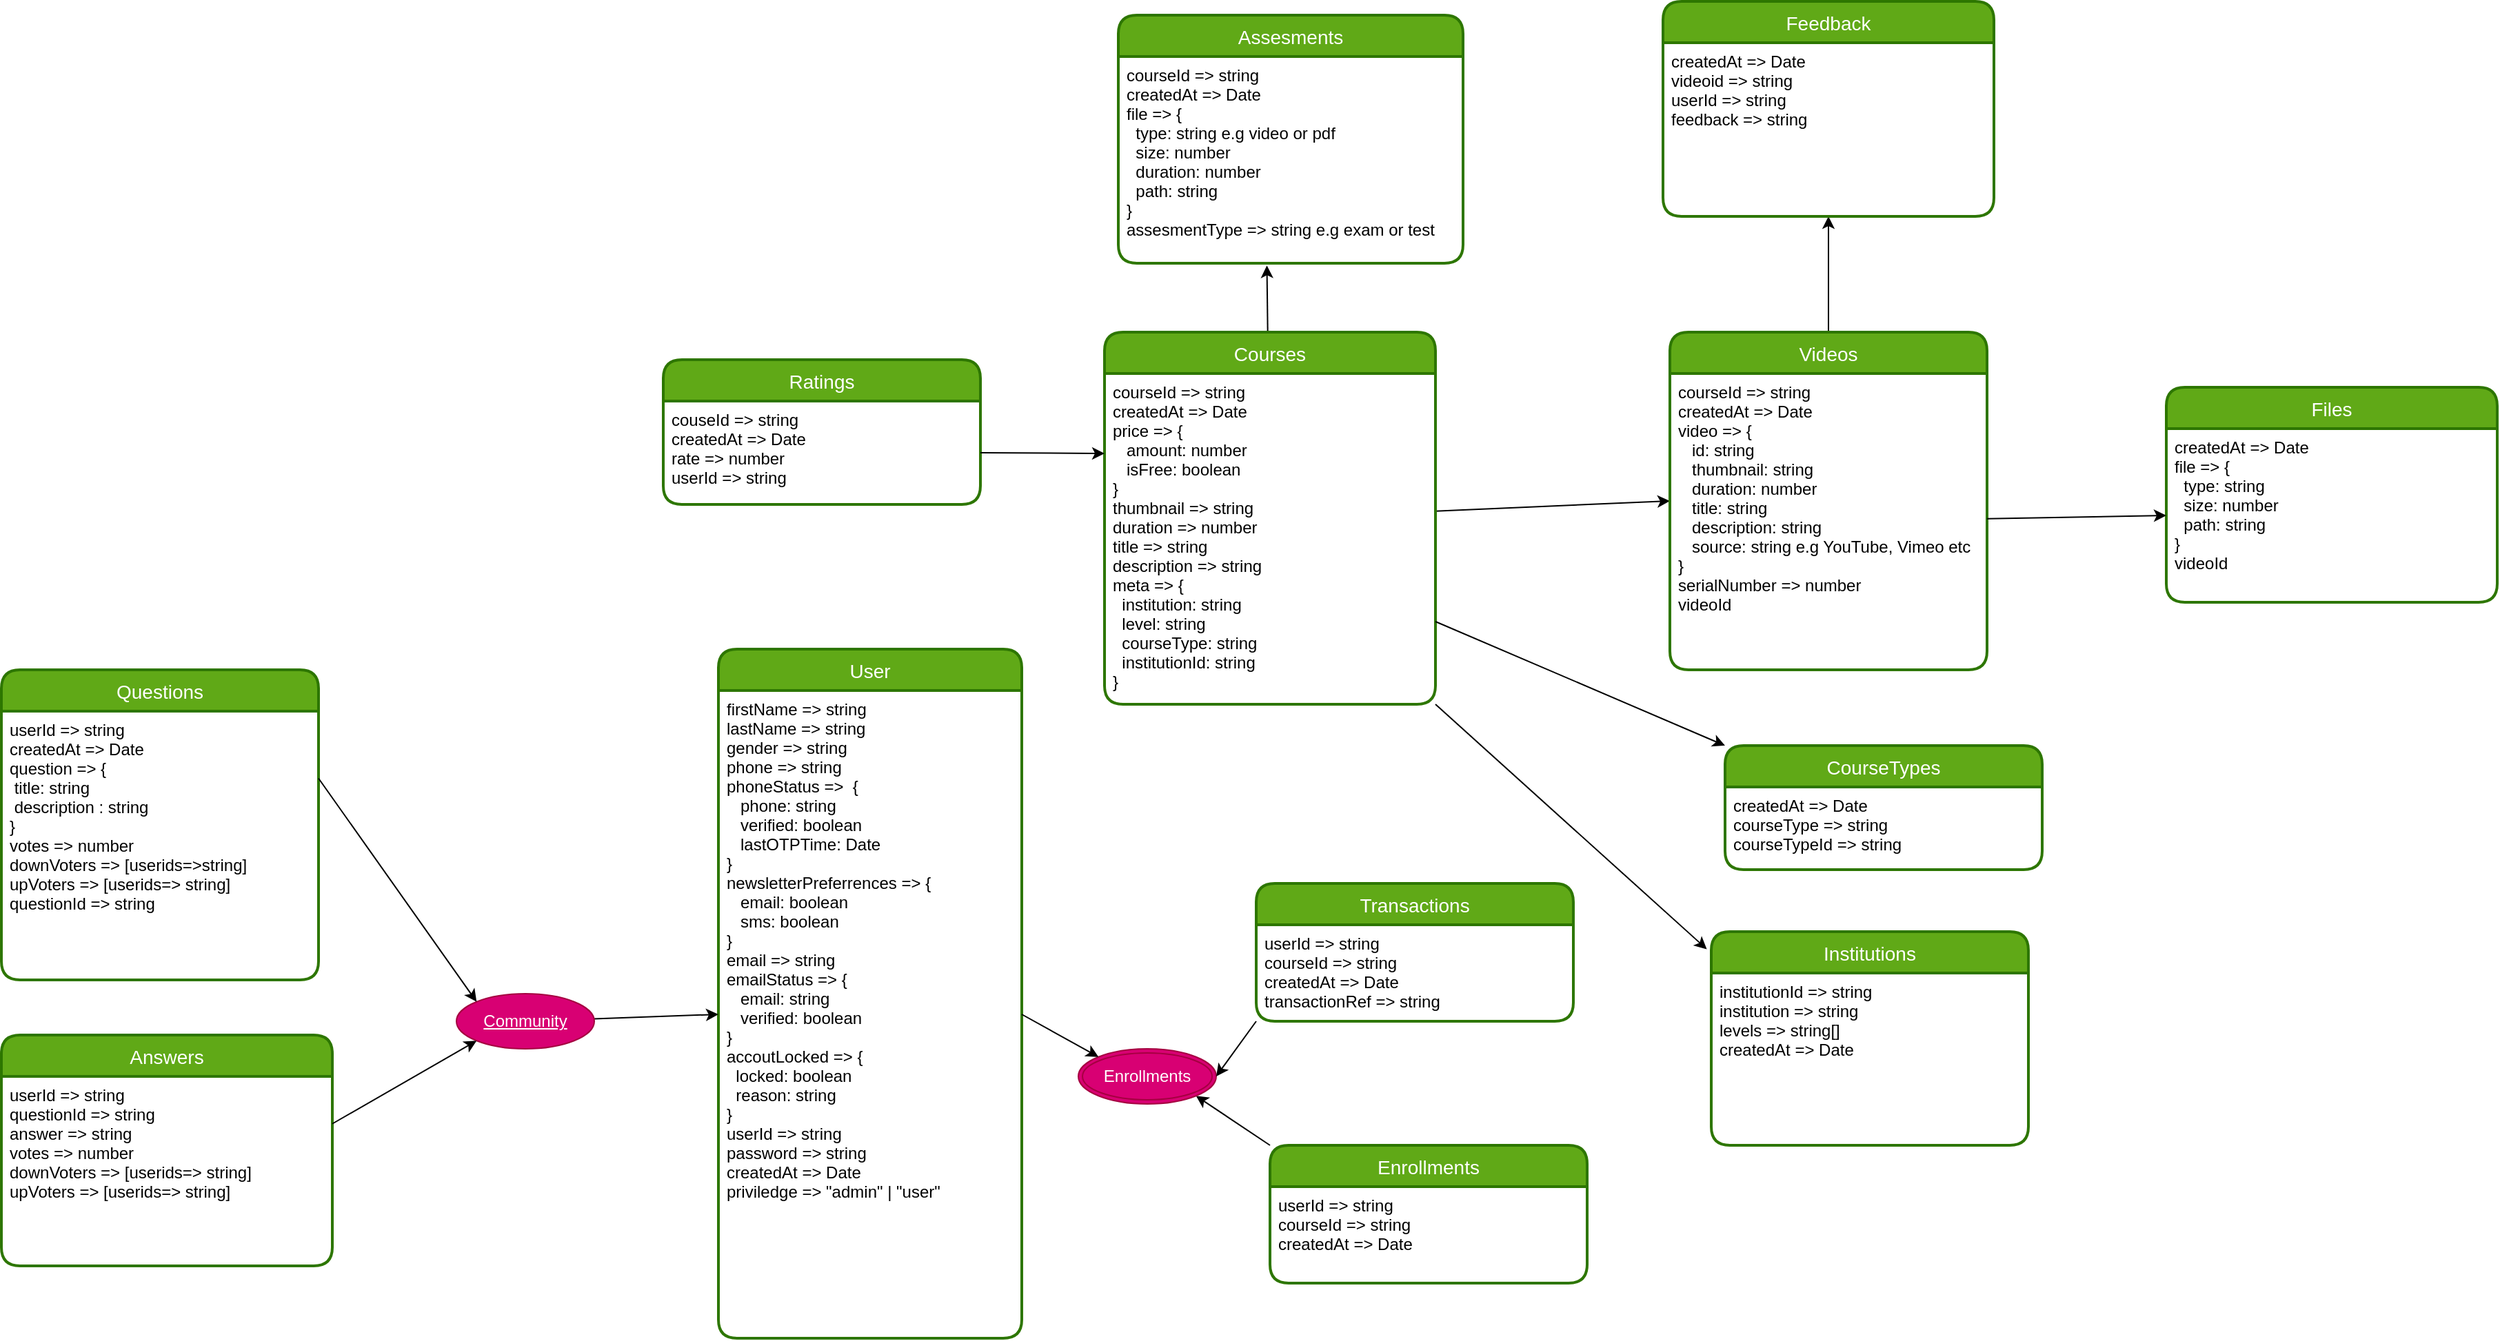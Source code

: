 <mxfile>
    <diagram id="ONW7mOi5Zd2H1ySlcCGi" name="Page-1">
        <mxGraphModel dx="846" dy="1729" grid="1" gridSize="10" guides="1" tooltips="1" connect="1" arrows="1" fold="1" page="1" pageScale="1" pageWidth="827" pageHeight="1169" math="0" shadow="0">
            <root>
                <mxCell id="0"/>
                <mxCell id="1" parent="0"/>
                <mxCell id="8" value="User" style="swimlane;childLayout=stackLayout;horizontal=1;startSize=30;horizontalStack=0;rounded=1;fontSize=14;fontStyle=0;strokeWidth=2;resizeParent=0;resizeLast=1;shadow=0;dashed=0;align=center;fillColor=#60a917;fontColor=#ffffff;strokeColor=#2D7600;" vertex="1" parent="1">
                    <mxGeometry x="880" y="380" width="220" height="500" as="geometry"/>
                </mxCell>
                <mxCell id="9" value="firstName =&gt; string&#10;lastName =&gt; string&#10;gender =&gt; string&#10;phone =&gt; string&#10;phoneStatus =&gt;  {&#10;   phone: string&#10;   verified: boolean&#10;   lastOTPTime: Date&#10;}&#10;newsletterPreferrences =&gt; {&#10;   email: boolean&#10;   sms: boolean&#10;}&#10;email =&gt; string&#10;emailStatus =&gt; {&#10;   email: string&#10;   verified: boolean&#10;}&#10;accoutLocked =&gt; {&#10;  locked: boolean&#10;  reason: string&#10;}&#10;userId =&gt; string&#10;password =&gt; string&#10;createdAt =&gt; Date&#10;priviledge =&gt; &quot;admin&quot; | &quot;user&quot;&#10;&#10;&#10;" style="align=left;strokeColor=none;fillColor=none;spacingLeft=4;fontSize=12;verticalAlign=top;resizable=0;rotatable=0;part=1;" vertex="1" parent="8">
                    <mxGeometry y="30" width="220" height="470" as="geometry"/>
                </mxCell>
                <mxCell id="45" style="html=1;entryX=0;entryY=0.5;entryDx=0;entryDy=0;" edge="1" parent="1" source="29" target="43">
                    <mxGeometry relative="1" as="geometry"/>
                </mxCell>
                <mxCell id="74" style="edgeStyle=none;html=1;entryX=0.431;entryY=1.011;entryDx=0;entryDy=0;entryPerimeter=0;" edge="1" parent="1" source="29" target="48">
                    <mxGeometry relative="1" as="geometry"/>
                </mxCell>
                <mxCell id="29" value="Courses" style="swimlane;childLayout=stackLayout;horizontal=1;startSize=30;horizontalStack=0;rounded=1;fontSize=14;fontStyle=0;strokeWidth=2;resizeParent=0;resizeLast=1;shadow=0;dashed=0;align=center;fillColor=#60a917;fontColor=#ffffff;strokeColor=#2D7600;" vertex="1" parent="1">
                    <mxGeometry x="1160" y="150" width="240" height="270" as="geometry">
                        <mxRectangle x="550" width="170" height="30" as="alternateBounds"/>
                    </mxGeometry>
                </mxCell>
                <mxCell id="30" value="courseId =&gt; string&#10;createdAt =&gt; Date&#10;price =&gt; {&#10;   amount: number&#10;   isFree: boolean&#10;}&#10;thumbnail =&gt; string&#10;duration =&gt; number&#10;title =&gt; string&#10;description =&gt; string&#10;meta =&gt; {&#10;  institution: string&#10;  level: string&#10;  courseType: string&#10;  institutionId: string&#10;}" style="align=left;strokeColor=none;fillColor=none;spacingLeft=4;fontSize=12;verticalAlign=top;resizable=0;rotatable=0;part=1;" vertex="1" parent="29">
                    <mxGeometry y="30" width="240" height="240" as="geometry"/>
                </mxCell>
                <mxCell id="34" value="Ratings" style="swimlane;childLayout=stackLayout;horizontal=1;startSize=30;horizontalStack=0;rounded=1;fontSize=14;fontStyle=0;strokeWidth=2;resizeParent=0;resizeLast=1;shadow=0;dashed=0;align=center;fillColor=#60a917;fontColor=#ffffff;strokeColor=#2D7600;" vertex="1" parent="1">
                    <mxGeometry x="840" y="170" width="230" height="105" as="geometry">
                        <mxRectangle x="550" width="170" height="30" as="alternateBounds"/>
                    </mxGeometry>
                </mxCell>
                <mxCell id="35" value="couseId =&gt; string&#10;createdAt =&gt; Date&#10;rate =&gt; number&#10;userId =&gt; string" style="align=left;strokeColor=none;fillColor=none;spacingLeft=4;fontSize=12;verticalAlign=top;resizable=0;rotatable=0;part=1;" vertex="1" parent="34">
                    <mxGeometry y="30" width="230" height="75" as="geometry"/>
                </mxCell>
                <mxCell id="42" style="edgeStyle=none;html=1;exitX=1;exitY=0.5;exitDx=0;exitDy=0;" edge="1" parent="1" source="35">
                    <mxGeometry relative="1" as="geometry">
                        <mxPoint x="1160" y="238" as="targetPoint"/>
                    </mxGeometry>
                </mxCell>
                <mxCell id="58" style="edgeStyle=none;html=1;entryX=0.5;entryY=1;entryDx=0;entryDy=0;" edge="1" parent="1" source="43" target="55">
                    <mxGeometry relative="1" as="geometry"/>
                </mxCell>
                <mxCell id="43" value="Videos" style="swimlane;childLayout=stackLayout;horizontal=1;startSize=30;horizontalStack=0;rounded=1;fontSize=14;fontStyle=0;strokeWidth=2;resizeParent=0;resizeLast=1;shadow=0;dashed=0;align=center;fillColor=#60a917;fontColor=#ffffff;strokeColor=#2D7600;" vertex="1" parent="1">
                    <mxGeometry x="1570" y="150" width="230" height="245" as="geometry">
                        <mxRectangle x="550" width="170" height="30" as="alternateBounds"/>
                    </mxGeometry>
                </mxCell>
                <mxCell id="44" value="courseId =&gt; string&#10;createdAt =&gt; Date&#10;video =&gt; {&#10;   id: string&#10;   thumbnail: string&#10;   duration: number&#10;   title: string&#10;   description: string&#10;   source: string e.g YouTube, Vimeo etc&#10;}&#10;serialNumber =&gt; number&#10;videoId" style="align=left;strokeColor=none;fillColor=none;spacingLeft=4;fontSize=12;verticalAlign=top;resizable=0;rotatable=0;part=1;" vertex="1" parent="43">
                    <mxGeometry y="30" width="230" height="215" as="geometry"/>
                </mxCell>
                <mxCell id="47" value="Assesments" style="swimlane;childLayout=stackLayout;horizontal=1;startSize=30;horizontalStack=0;rounded=1;fontSize=14;fontStyle=0;strokeWidth=2;resizeParent=0;resizeLast=1;shadow=0;dashed=0;align=center;fillColor=#60a917;fontColor=#ffffff;strokeColor=#2D7600;" vertex="1" parent="1">
                    <mxGeometry x="1170" y="-80" width="250" height="180" as="geometry">
                        <mxRectangle x="550" width="170" height="30" as="alternateBounds"/>
                    </mxGeometry>
                </mxCell>
                <mxCell id="48" value="courseId =&gt; string&#10;createdAt =&gt; Date&#10;file =&gt; {&#10;  type: string e.g video or pdf&#10;  size: number&#10;  duration: number&#10;  path: string&#10;}&#10;assesmentType =&gt; string e.g exam or test&#10;&#10;" style="align=left;strokeColor=none;fillColor=none;spacingLeft=4;fontSize=12;verticalAlign=top;resizable=0;rotatable=0;part=1;" vertex="1" parent="47">
                    <mxGeometry y="30" width="250" height="150" as="geometry"/>
                </mxCell>
                <mxCell id="51" value="Files" style="swimlane;childLayout=stackLayout;horizontal=1;startSize=30;horizontalStack=0;rounded=1;fontSize=14;fontStyle=0;strokeWidth=2;resizeParent=0;resizeLast=1;shadow=0;dashed=0;align=center;fillColor=#60a917;fontColor=#ffffff;strokeColor=#2D7600;" vertex="1" parent="1">
                    <mxGeometry x="1930" y="190" width="240" height="156" as="geometry">
                        <mxRectangle x="550" width="170" height="30" as="alternateBounds"/>
                    </mxGeometry>
                </mxCell>
                <mxCell id="52" value="createdAt =&gt; Date&#10;file =&gt; {&#10;  type: string &#10;  size: number&#10;  path: string&#10;}&#10;videoId&#10;" style="align=left;strokeColor=none;fillColor=none;spacingLeft=4;fontSize=12;verticalAlign=top;resizable=0;rotatable=0;part=1;" vertex="1" parent="51">
                    <mxGeometry y="30" width="240" height="126" as="geometry"/>
                </mxCell>
                <mxCell id="53" style="edgeStyle=none;html=1;entryX=0;entryY=0.5;entryDx=0;entryDy=0;" edge="1" parent="1" source="44" target="52">
                    <mxGeometry relative="1" as="geometry"/>
                </mxCell>
                <mxCell id="54" value="Feedback" style="swimlane;childLayout=stackLayout;horizontal=1;startSize=30;horizontalStack=0;rounded=1;fontSize=14;fontStyle=0;strokeWidth=2;resizeParent=0;resizeLast=1;shadow=0;dashed=0;align=center;fillColor=#60a917;fontColor=#ffffff;strokeColor=#2D7600;" vertex="1" parent="1">
                    <mxGeometry x="1565" y="-90" width="240" height="156" as="geometry">
                        <mxRectangle x="550" width="170" height="30" as="alternateBounds"/>
                    </mxGeometry>
                </mxCell>
                <mxCell id="55" value="createdAt =&gt; Date&#10;videoid =&gt; string&#10;userId =&gt; string&#10;feedback =&gt; string&#10;" style="align=left;strokeColor=none;fillColor=none;spacingLeft=4;fontSize=12;verticalAlign=top;resizable=0;rotatable=0;part=1;" vertex="1" parent="54">
                    <mxGeometry y="30" width="240" height="126" as="geometry"/>
                </mxCell>
                <mxCell id="102" style="edgeStyle=none;html=1;exitX=0;exitY=0;exitDx=0;exitDy=0;entryX=1;entryY=1;entryDx=0;entryDy=0;" edge="1" parent="1" source="59" target="99">
                    <mxGeometry relative="1" as="geometry"/>
                </mxCell>
                <mxCell id="59" value="Enrollments" style="swimlane;childLayout=stackLayout;horizontal=1;startSize=30;horizontalStack=0;rounded=1;fontSize=14;fontStyle=0;strokeWidth=2;resizeParent=0;resizeLast=1;shadow=0;dashed=0;align=center;fillColor=#60a917;fontColor=#ffffff;strokeColor=#2D7600;" vertex="1" parent="1">
                    <mxGeometry x="1280" y="740" width="230" height="100" as="geometry">
                        <mxRectangle x="550" width="170" height="30" as="alternateBounds"/>
                    </mxGeometry>
                </mxCell>
                <mxCell id="60" value="userId =&gt; string&#10;courseId =&gt; string&#10;createdAt =&gt; Date&#10;" style="align=left;strokeColor=none;fillColor=none;spacingLeft=4;fontSize=12;verticalAlign=top;resizable=0;rotatable=0;part=1;" vertex="1" parent="59">
                    <mxGeometry y="30" width="230" height="70" as="geometry"/>
                </mxCell>
                <mxCell id="68" value="Transactions" style="swimlane;childLayout=stackLayout;horizontal=1;startSize=30;horizontalStack=0;rounded=1;fontSize=14;fontStyle=0;strokeWidth=2;resizeParent=0;resizeLast=1;shadow=0;dashed=0;align=center;fillColor=#60a917;fontColor=#ffffff;strokeColor=#2D7600;" vertex="1" parent="1">
                    <mxGeometry x="1270" y="550" width="230" height="100" as="geometry">
                        <mxRectangle x="550" width="170" height="30" as="alternateBounds"/>
                    </mxGeometry>
                </mxCell>
                <mxCell id="69" value="userId =&gt; string&#10;courseId =&gt; string&#10;createdAt =&gt; Date&#10;transactionRef =&gt; string" style="align=left;strokeColor=none;fillColor=none;spacingLeft=4;fontSize=12;verticalAlign=top;resizable=0;rotatable=0;part=1;" vertex="1" parent="68">
                    <mxGeometry y="30" width="230" height="70" as="geometry"/>
                </mxCell>
                <mxCell id="76" style="edgeStyle=none;html=1;exitX=1;exitY=1;exitDx=0;exitDy=0;entryX=-0.014;entryY=0.082;entryDx=0;entryDy=0;entryPerimeter=0;" edge="1" parent="1" source="30" target="77">
                    <mxGeometry relative="1" as="geometry">
                        <mxPoint x="1520" y="510" as="targetPoint"/>
                    </mxGeometry>
                </mxCell>
                <mxCell id="77" value="Institutions" style="swimlane;childLayout=stackLayout;horizontal=1;startSize=30;horizontalStack=0;rounded=1;fontSize=14;fontStyle=0;strokeWidth=2;resizeParent=0;resizeLast=1;shadow=0;dashed=0;align=center;fillColor=#60a917;fontColor=#ffffff;strokeColor=#2D7600;" vertex="1" parent="1">
                    <mxGeometry x="1600" y="585" width="230" height="155" as="geometry">
                        <mxRectangle x="550" width="170" height="30" as="alternateBounds"/>
                    </mxGeometry>
                </mxCell>
                <mxCell id="78" value="institutionId =&gt; string&#10;institution =&gt; string&#10;levels =&gt; string[]&#10;createdAt =&gt; Date" style="align=left;strokeColor=none;fillColor=none;spacingLeft=4;fontSize=12;verticalAlign=top;resizable=0;rotatable=0;part=1;" vertex="1" parent="77">
                    <mxGeometry y="30" width="230" height="125" as="geometry"/>
                </mxCell>
                <mxCell id="80" value="CourseTypes" style="swimlane;childLayout=stackLayout;horizontal=1;startSize=30;horizontalStack=0;rounded=1;fontSize=14;fontStyle=0;strokeWidth=2;resizeParent=0;resizeLast=1;shadow=0;dashed=0;align=center;fillColor=#60a917;fontColor=#ffffff;strokeColor=#2D7600;" vertex="1" parent="1">
                    <mxGeometry x="1610" y="450" width="230" height="90" as="geometry">
                        <mxRectangle x="550" width="170" height="30" as="alternateBounds"/>
                    </mxGeometry>
                </mxCell>
                <mxCell id="81" value="createdAt =&gt; Date&#10;courseType =&gt; string&#10;courseTypeId =&gt; string&#10;" style="align=left;strokeColor=none;fillColor=none;spacingLeft=4;fontSize=12;verticalAlign=top;resizable=0;rotatable=0;part=1;" vertex="1" parent="80">
                    <mxGeometry y="30" width="230" height="60" as="geometry"/>
                </mxCell>
                <mxCell id="82" style="edgeStyle=none;html=1;exitX=1;exitY=0.75;exitDx=0;exitDy=0;entryX=0;entryY=0;entryDx=0;entryDy=0;" edge="1" parent="1" source="30" target="80">
                    <mxGeometry relative="1" as="geometry"/>
                </mxCell>
                <mxCell id="84" value="Questions" style="swimlane;childLayout=stackLayout;horizontal=1;startSize=30;horizontalStack=0;rounded=1;fontSize=14;fontStyle=0;strokeWidth=2;resizeParent=0;resizeLast=1;shadow=0;dashed=0;align=center;fillColor=#60a917;fontColor=#ffffff;strokeColor=#2D7600;" vertex="1" parent="1">
                    <mxGeometry x="360" y="395" width="230" height="225" as="geometry">
                        <mxRectangle x="550" width="170" height="30" as="alternateBounds"/>
                    </mxGeometry>
                </mxCell>
                <mxCell id="85" value="userId =&gt; string&#10;createdAt =&gt; Date&#10;question =&gt; {&#10; title: string&#10; description : string&#10;}&#10;votes =&gt; number&#10;downVoters =&gt; [userids=&gt;string]&#10;upVoters =&gt; [userids=&gt; string]&#10;questionId =&gt; string" style="align=left;strokeColor=none;fillColor=none;spacingLeft=4;fontSize=12;verticalAlign=top;resizable=0;rotatable=0;part=1;" vertex="1" parent="84">
                    <mxGeometry y="30" width="230" height="195" as="geometry"/>
                </mxCell>
                <mxCell id="91" value="Answers" style="swimlane;childLayout=stackLayout;horizontal=1;startSize=30;horizontalStack=0;rounded=1;fontSize=14;fontStyle=0;strokeWidth=2;resizeParent=0;resizeLast=1;shadow=0;dashed=0;align=center;fillColor=#60a917;fontColor=#ffffff;strokeColor=#2D7600;" vertex="1" parent="1">
                    <mxGeometry x="360" y="660" width="240" height="167.5" as="geometry">
                        <mxRectangle x="550" width="170" height="30" as="alternateBounds"/>
                    </mxGeometry>
                </mxCell>
                <mxCell id="92" value="userId =&gt; string&#10;questionId =&gt; string&#10;answer =&gt; string&#10;votes =&gt; number&#10;downVoters =&gt; [userids=&gt; string]&#10;upVoters =&gt; [userids=&gt; string]&#10;" style="align=left;strokeColor=none;fillColor=none;spacingLeft=4;fontSize=12;verticalAlign=top;resizable=0;rotatable=0;part=1;" vertex="1" parent="91">
                    <mxGeometry y="30" width="240" height="137.5" as="geometry"/>
                </mxCell>
                <mxCell id="98" style="edgeStyle=none;html=1;entryX=0;entryY=0.5;entryDx=0;entryDy=0;" edge="1" parent="1" source="94" target="9">
                    <mxGeometry relative="1" as="geometry"/>
                </mxCell>
                <mxCell id="94" value="Community" style="ellipse;whiteSpace=wrap;html=1;align=center;fontStyle=4;fillColor=#d80073;strokeColor=#A50040;fontColor=#ffffff;" vertex="1" parent="1">
                    <mxGeometry x="690" y="630" width="100" height="40" as="geometry"/>
                </mxCell>
                <mxCell id="95" style="edgeStyle=none;html=1;exitX=1;exitY=0.25;exitDx=0;exitDy=0;entryX=0;entryY=0;entryDx=0;entryDy=0;" edge="1" parent="1" source="85" target="94">
                    <mxGeometry relative="1" as="geometry"/>
                </mxCell>
                <mxCell id="96" style="edgeStyle=none;html=1;exitX=1;exitY=0.25;exitDx=0;exitDy=0;entryX=0;entryY=1;entryDx=0;entryDy=0;" edge="1" parent="1" source="92" target="94">
                    <mxGeometry relative="1" as="geometry"/>
                </mxCell>
                <mxCell id="99" value="Enrollments" style="ellipse;shape=doubleEllipse;margin=3;whiteSpace=wrap;html=1;align=center;fillColor=#d80073;fontColor=#ffffff;strokeColor=#A50040;" vertex="1" parent="1">
                    <mxGeometry x="1141" y="670" width="100" height="40" as="geometry"/>
                </mxCell>
                <mxCell id="100" style="edgeStyle=none;html=1;exitX=1;exitY=0.5;exitDx=0;exitDy=0;entryX=0;entryY=0;entryDx=0;entryDy=0;" edge="1" parent="1" source="9" target="99">
                    <mxGeometry relative="1" as="geometry"/>
                </mxCell>
                <mxCell id="101" style="edgeStyle=none;html=1;exitX=0;exitY=1;exitDx=0;exitDy=0;entryX=1;entryY=0.5;entryDx=0;entryDy=0;" edge="1" parent="1" source="69" target="99">
                    <mxGeometry relative="1" as="geometry"/>
                </mxCell>
            </root>
        </mxGraphModel>
    </diagram>
</mxfile>